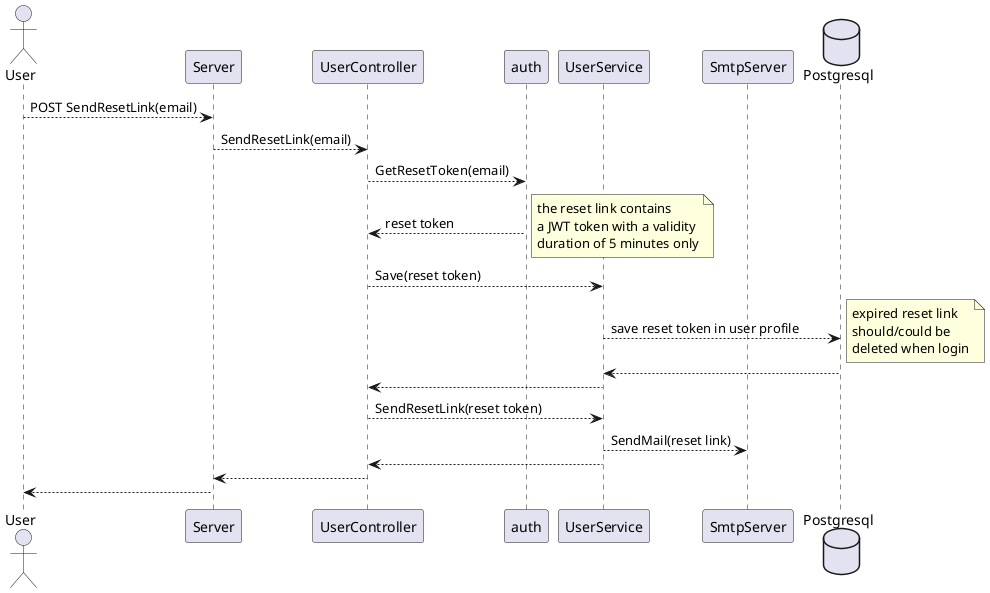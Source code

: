 @startuml
actor User
participant Server
participant UserController
participant auth
participant UserService
participant SmtpServer
database Postgresql

User --> Server: POST SendResetLink(email)
Server --> UserController: SendResetLink(email)
UserController --> auth: GetResetToken(email)
UserController <-- auth: reset token
note right
  the reset link contains
  a JWT token with a validity
  duration of 5 minutes only
end note
UserController --> UserService: Save(reset token)
UserService --> Postgresql: save reset token in user profile
note right
  expired reset link
  should/could be
  deleted when login
end note
UserService <-- Postgresql
UserController <-- UserService
UserController --> UserService: SendResetLink(reset token)
UserService --> SmtpServer: SendMail(reset link)
UserController <-- UserService
Server <-- UserController
User <-- Server
@enduml
